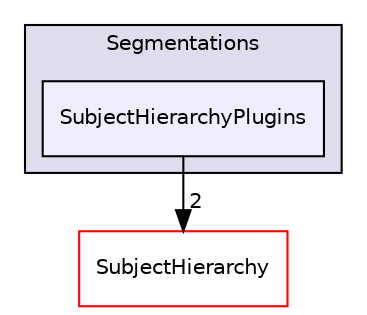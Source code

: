 digraph "Modules/Loadable/Segmentations/SubjectHierarchyPlugins" {
  bgcolor=transparent;
  compound=true
  node [ fontsize="10", fontname="Helvetica"];
  edge [ labelfontsize="10", labelfontname="Helvetica"];
  subgraph clusterdir_187d697300c25905e127e5518a1a6fd6 {
    graph [ bgcolor="#ddddee", pencolor="black", label="Segmentations" fontname="Helvetica", fontsize="10", URL="dir_187d697300c25905e127e5518a1a6fd6.html"]
  dir_37a88388563ba1401e8fa2e6b0f541c5 [shape=box, label="SubjectHierarchyPlugins", style="filled", fillcolor="#eeeeff", pencolor="black", URL="dir_37a88388563ba1401e8fa2e6b0f541c5.html"];
  }
  dir_1694c2d71873d62d036e188d77c435ae [shape=box label="SubjectHierarchy" color="red" URL="dir_1694c2d71873d62d036e188d77c435ae.html"];
  dir_37a88388563ba1401e8fa2e6b0f541c5->dir_1694c2d71873d62d036e188d77c435ae [headlabel="2", labeldistance=1.5 headhref="dir_000098_000107.html"];
}

